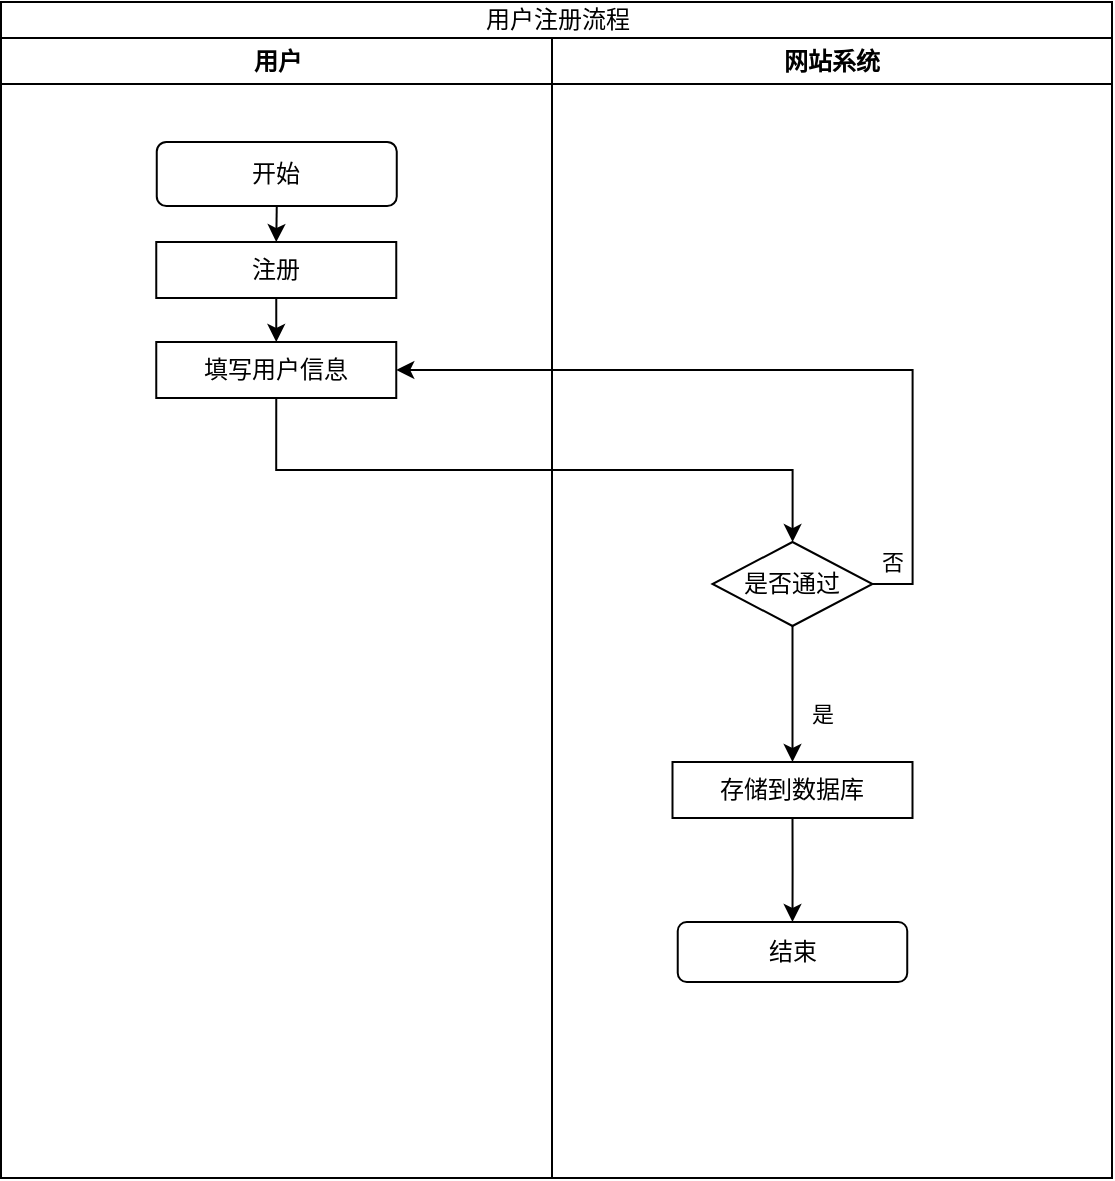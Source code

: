 <mxfile version="17.1.0" type="github">
  <diagram id="t9MFBhJtZEPr1Hz7-q2i" name="Page-1">
    <mxGraphModel dx="1504" dy="644" grid="1" gridSize="10" guides="1" tooltips="1" connect="1" arrows="1" fold="1" page="1" pageScale="1" pageWidth="850" pageHeight="1100" math="0" shadow="0">
      <root>
        <mxCell id="0" />
        <mxCell id="1" parent="0" />
        <mxCell id="MMkmD4ZZ_CNNErBNcf6l-27" value="用户" style="swimlane;whiteSpace=wrap;startSize=23;strokeColor=#000000;" vertex="1" parent="1">
          <mxGeometry x="444.5" y="128" width="275.5" height="570" as="geometry" />
        </mxCell>
        <mxCell id="MMkmD4ZZ_CNNErBNcf6l-51" style="edgeStyle=orthogonalEdgeStyle;rounded=0;orthogonalLoop=1;jettySize=auto;html=1;exitX=0.5;exitY=1;exitDx=0;exitDy=0;entryX=0.5;entryY=0;entryDx=0;entryDy=0;" edge="1" parent="MMkmD4ZZ_CNNErBNcf6l-27" source="MMkmD4ZZ_CNNErBNcf6l-43" target="MMkmD4ZZ_CNNErBNcf6l-46">
          <mxGeometry relative="1" as="geometry" />
        </mxCell>
        <mxCell id="MMkmD4ZZ_CNNErBNcf6l-43" value="开始" style="rounded=1;whiteSpace=wrap;html=1;" vertex="1" parent="MMkmD4ZZ_CNNErBNcf6l-27">
          <mxGeometry x="77.88" y="52" width="120" height="32" as="geometry" />
        </mxCell>
        <mxCell id="MMkmD4ZZ_CNNErBNcf6l-52" style="edgeStyle=orthogonalEdgeStyle;rounded=0;orthogonalLoop=1;jettySize=auto;html=1;exitX=0.5;exitY=1;exitDx=0;exitDy=0;entryX=0.5;entryY=0;entryDx=0;entryDy=0;" edge="1" parent="MMkmD4ZZ_CNNErBNcf6l-27" source="MMkmD4ZZ_CNNErBNcf6l-46" target="MMkmD4ZZ_CNNErBNcf6l-47">
          <mxGeometry relative="1" as="geometry" />
        </mxCell>
        <mxCell id="MMkmD4ZZ_CNNErBNcf6l-46" value="注册" style="rounded=0;whiteSpace=wrap;html=1;" vertex="1" parent="MMkmD4ZZ_CNNErBNcf6l-27">
          <mxGeometry x="77.63" y="102" width="120" height="28" as="geometry" />
        </mxCell>
        <mxCell id="MMkmD4ZZ_CNNErBNcf6l-47" value="填写用户信息" style="rounded=0;whiteSpace=wrap;html=1;" vertex="1" parent="MMkmD4ZZ_CNNErBNcf6l-27">
          <mxGeometry x="77.63" y="152" width="120" height="28" as="geometry" />
        </mxCell>
        <mxCell id="MMkmD4ZZ_CNNErBNcf6l-33" value="网站系统" style="swimlane;whiteSpace=wrap;strokeColor=#000000;" vertex="1" parent="1">
          <mxGeometry x="720" y="128" width="280" height="570" as="geometry" />
        </mxCell>
        <mxCell id="MMkmD4ZZ_CNNErBNcf6l-36" value="结束" style="rounded=1;whiteSpace=wrap;html=1;strokeColor=#000000;" vertex="1" parent="MMkmD4ZZ_CNNErBNcf6l-33">
          <mxGeometry x="62.87" y="442" width="114.75" height="30" as="geometry" />
        </mxCell>
        <mxCell id="MMkmD4ZZ_CNNErBNcf6l-37" style="edgeStyle=orthogonalEdgeStyle;rounded=0;orthogonalLoop=1;jettySize=auto;html=1;exitX=0.5;exitY=1;exitDx=0;exitDy=0;entryX=0.5;entryY=0;entryDx=0;entryDy=0;strokeColor=#000000;" edge="1" parent="MMkmD4ZZ_CNNErBNcf6l-33" source="MMkmD4ZZ_CNNErBNcf6l-48" target="MMkmD4ZZ_CNNErBNcf6l-36">
          <mxGeometry relative="1" as="geometry">
            <mxPoint x="137.63" y="476" as="sourcePoint" />
          </mxGeometry>
        </mxCell>
        <mxCell id="MMkmD4ZZ_CNNErBNcf6l-30" value="是否通过" style="rhombus;whiteSpace=wrap;html=1;strokeColor=#000000;" vertex="1" parent="MMkmD4ZZ_CNNErBNcf6l-33">
          <mxGeometry x="80.25" y="252" width="80" height="42" as="geometry" />
        </mxCell>
        <mxCell id="MMkmD4ZZ_CNNErBNcf6l-48" value="存储到数据库" style="rounded=0;whiteSpace=wrap;html=1;" vertex="1" parent="MMkmD4ZZ_CNNErBNcf6l-33">
          <mxGeometry x="60.25" y="362" width="120" height="28" as="geometry" />
        </mxCell>
        <mxCell id="MMkmD4ZZ_CNNErBNcf6l-32" value="是" style="edgeStyle=orthogonalEdgeStyle;rounded=0;orthogonalLoop=1;jettySize=auto;html=1;exitX=0.5;exitY=1;exitDx=0;exitDy=0;strokeColor=#000000;entryX=0.5;entryY=0;entryDx=0;entryDy=0;" edge="1" parent="MMkmD4ZZ_CNNErBNcf6l-33" source="MMkmD4ZZ_CNNErBNcf6l-30" target="MMkmD4ZZ_CNNErBNcf6l-48">
          <mxGeometry x="0.286" y="15" relative="1" as="geometry">
            <mxPoint x="120" y="333" as="targetPoint" />
            <mxPoint as="offset" />
          </mxGeometry>
        </mxCell>
        <mxCell id="MMkmD4ZZ_CNNErBNcf6l-42" value="用户注册流程" style="rounded=0;whiteSpace=wrap;html=1;" vertex="1" parent="1">
          <mxGeometry x="444.5" y="110" width="555.5" height="18" as="geometry" />
        </mxCell>
        <mxCell id="MMkmD4ZZ_CNNErBNcf6l-50" style="edgeStyle=orthogonalEdgeStyle;rounded=0;orthogonalLoop=1;jettySize=auto;html=1;exitX=0.5;exitY=1;exitDx=0;exitDy=0;" edge="1" parent="1" source="MMkmD4ZZ_CNNErBNcf6l-47" target="MMkmD4ZZ_CNNErBNcf6l-30">
          <mxGeometry relative="1" as="geometry" />
        </mxCell>
        <mxCell id="MMkmD4ZZ_CNNErBNcf6l-53" value="否" style="edgeStyle=orthogonalEdgeStyle;rounded=0;orthogonalLoop=1;jettySize=auto;html=1;exitX=1;exitY=0.5;exitDx=0;exitDy=0;entryX=1;entryY=0.5;entryDx=0;entryDy=0;" edge="1" parent="1" source="MMkmD4ZZ_CNNErBNcf6l-30" target="MMkmD4ZZ_CNNErBNcf6l-47">
          <mxGeometry x="-0.839" y="10" relative="1" as="geometry">
            <mxPoint as="offset" />
          </mxGeometry>
        </mxCell>
      </root>
    </mxGraphModel>
  </diagram>
</mxfile>

